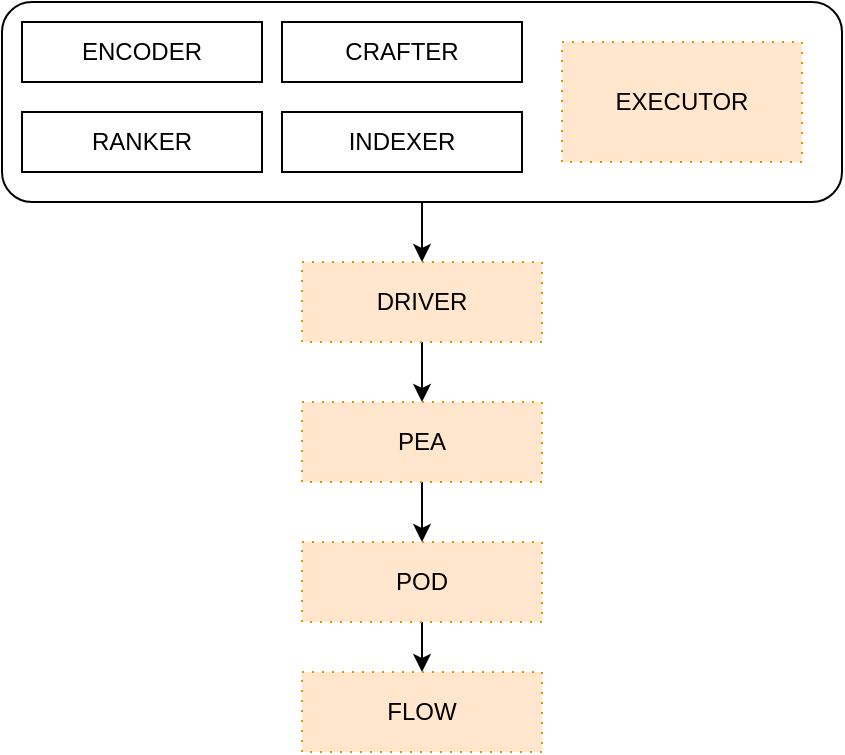 <mxfile version="14.4.4" type="github">
  <diagram id="C5RBs43oDa-KdzZeNtuy" name="Page-1">
    <mxGraphModel dx="1887" dy="1098" grid="1" gridSize="10" guides="1" tooltips="1" connect="1" arrows="1" fold="1" page="1" pageScale="1" pageWidth="827" pageHeight="1169" math="0" shadow="0">
      <root>
        <mxCell id="WIyWlLk6GJQsqaUBKTNV-0" />
        <mxCell id="WIyWlLk6GJQsqaUBKTNV-1" parent="WIyWlLk6GJQsqaUBKTNV-0" />
        <mxCell id="t1JHa7jX8BV4lnTSM7T5-11" style="edgeStyle=orthogonalEdgeStyle;rounded=0;orthogonalLoop=1;jettySize=auto;html=1;entryX=0.5;entryY=0;entryDx=0;entryDy=0;" edge="1" parent="WIyWlLk6GJQsqaUBKTNV-1" source="t1JHa7jX8BV4lnTSM7T5-0" target="t1JHa7jX8BV4lnTSM7T5-7">
          <mxGeometry relative="1" as="geometry" />
        </mxCell>
        <mxCell id="t1JHa7jX8BV4lnTSM7T5-0" value="" style="rounded=1;whiteSpace=wrap;html=1;" vertex="1" parent="WIyWlLk6GJQsqaUBKTNV-1">
          <mxGeometry x="-710" y="230" width="420" height="100" as="geometry" />
        </mxCell>
        <mxCell id="t1JHa7jX8BV4lnTSM7T5-1" value="ENCODER" style="rounded=0;whiteSpace=wrap;html=1;" vertex="1" parent="WIyWlLk6GJQsqaUBKTNV-1">
          <mxGeometry x="-700" y="240" width="120" height="30" as="geometry" />
        </mxCell>
        <mxCell id="t1JHa7jX8BV4lnTSM7T5-3" value="CRAFTER" style="rounded=0;whiteSpace=wrap;html=1;" vertex="1" parent="WIyWlLk6GJQsqaUBKTNV-1">
          <mxGeometry x="-570" y="240" width="120" height="30" as="geometry" />
        </mxCell>
        <mxCell id="t1JHa7jX8BV4lnTSM7T5-4" value="INDEXER" style="rounded=0;whiteSpace=wrap;html=1;" vertex="1" parent="WIyWlLk6GJQsqaUBKTNV-1">
          <mxGeometry x="-570" y="285" width="120" height="30" as="geometry" />
        </mxCell>
        <mxCell id="t1JHa7jX8BV4lnTSM7T5-5" value="RANKER" style="rounded=0;whiteSpace=wrap;html=1;" vertex="1" parent="WIyWlLk6GJQsqaUBKTNV-1">
          <mxGeometry x="-700" y="285" width="120" height="30" as="geometry" />
        </mxCell>
        <mxCell id="t1JHa7jX8BV4lnTSM7T5-6" value="EXECUTOR" style="rounded=0;whiteSpace=wrap;html=1;fillColor=#ffe6cc;strokeColor=#d79b00;dashed=1;dashPattern=1 4;" vertex="1" parent="WIyWlLk6GJQsqaUBKTNV-1">
          <mxGeometry x="-430" y="250" width="120" height="60" as="geometry" />
        </mxCell>
        <mxCell id="t1JHa7jX8BV4lnTSM7T5-12" style="edgeStyle=orthogonalEdgeStyle;rounded=0;orthogonalLoop=1;jettySize=auto;html=1;entryX=0.5;entryY=0;entryDx=0;entryDy=0;" edge="1" parent="WIyWlLk6GJQsqaUBKTNV-1" source="t1JHa7jX8BV4lnTSM7T5-7" target="t1JHa7jX8BV4lnTSM7T5-8">
          <mxGeometry relative="1" as="geometry" />
        </mxCell>
        <mxCell id="t1JHa7jX8BV4lnTSM7T5-7" value="DRIVER" style="rounded=0;whiteSpace=wrap;html=1;dashed=1;dashPattern=1 4;fillColor=#ffe6cc;strokeColor=#d79b00;" vertex="1" parent="WIyWlLk6GJQsqaUBKTNV-1">
          <mxGeometry x="-560" y="360" width="120" height="40" as="geometry" />
        </mxCell>
        <mxCell id="t1JHa7jX8BV4lnTSM7T5-13" style="edgeStyle=orthogonalEdgeStyle;rounded=0;orthogonalLoop=1;jettySize=auto;html=1;entryX=0.5;entryY=0;entryDx=0;entryDy=0;" edge="1" parent="WIyWlLk6GJQsqaUBKTNV-1" source="t1JHa7jX8BV4lnTSM7T5-8" target="t1JHa7jX8BV4lnTSM7T5-9">
          <mxGeometry relative="1" as="geometry">
            <mxPoint x="-500" y="510" as="targetPoint" />
          </mxGeometry>
        </mxCell>
        <mxCell id="t1JHa7jX8BV4lnTSM7T5-8" value="PEA" style="rounded=0;whiteSpace=wrap;html=1;dashed=1;dashPattern=1 4;fillColor=#ffe6cc;strokeColor=#d79b00;" vertex="1" parent="WIyWlLk6GJQsqaUBKTNV-1">
          <mxGeometry x="-560" y="430" width="120" height="40" as="geometry" />
        </mxCell>
        <mxCell id="t1JHa7jX8BV4lnTSM7T5-14" style="edgeStyle=orthogonalEdgeStyle;rounded=0;orthogonalLoop=1;jettySize=auto;html=1;exitX=0.5;exitY=1;exitDx=0;exitDy=0;entryX=0.5;entryY=0;entryDx=0;entryDy=0;" edge="1" parent="WIyWlLk6GJQsqaUBKTNV-1" source="t1JHa7jX8BV4lnTSM7T5-9" target="t1JHa7jX8BV4lnTSM7T5-10">
          <mxGeometry relative="1" as="geometry" />
        </mxCell>
        <mxCell id="t1JHa7jX8BV4lnTSM7T5-9" value="POD" style="rounded=0;whiteSpace=wrap;html=1;dashed=1;dashPattern=1 4;fillColor=#ffe6cc;strokeColor=#d79b00;" vertex="1" parent="WIyWlLk6GJQsqaUBKTNV-1">
          <mxGeometry x="-560" y="500" width="120" height="40" as="geometry" />
        </mxCell>
        <mxCell id="t1JHa7jX8BV4lnTSM7T5-10" value="FLOW" style="rounded=0;whiteSpace=wrap;html=1;dashed=1;dashPattern=1 4;fillColor=#ffe6cc;strokeColor=#d79b00;" vertex="1" parent="WIyWlLk6GJQsqaUBKTNV-1">
          <mxGeometry x="-560" y="565" width="120" height="40" as="geometry" />
        </mxCell>
      </root>
    </mxGraphModel>
  </diagram>
</mxfile>

